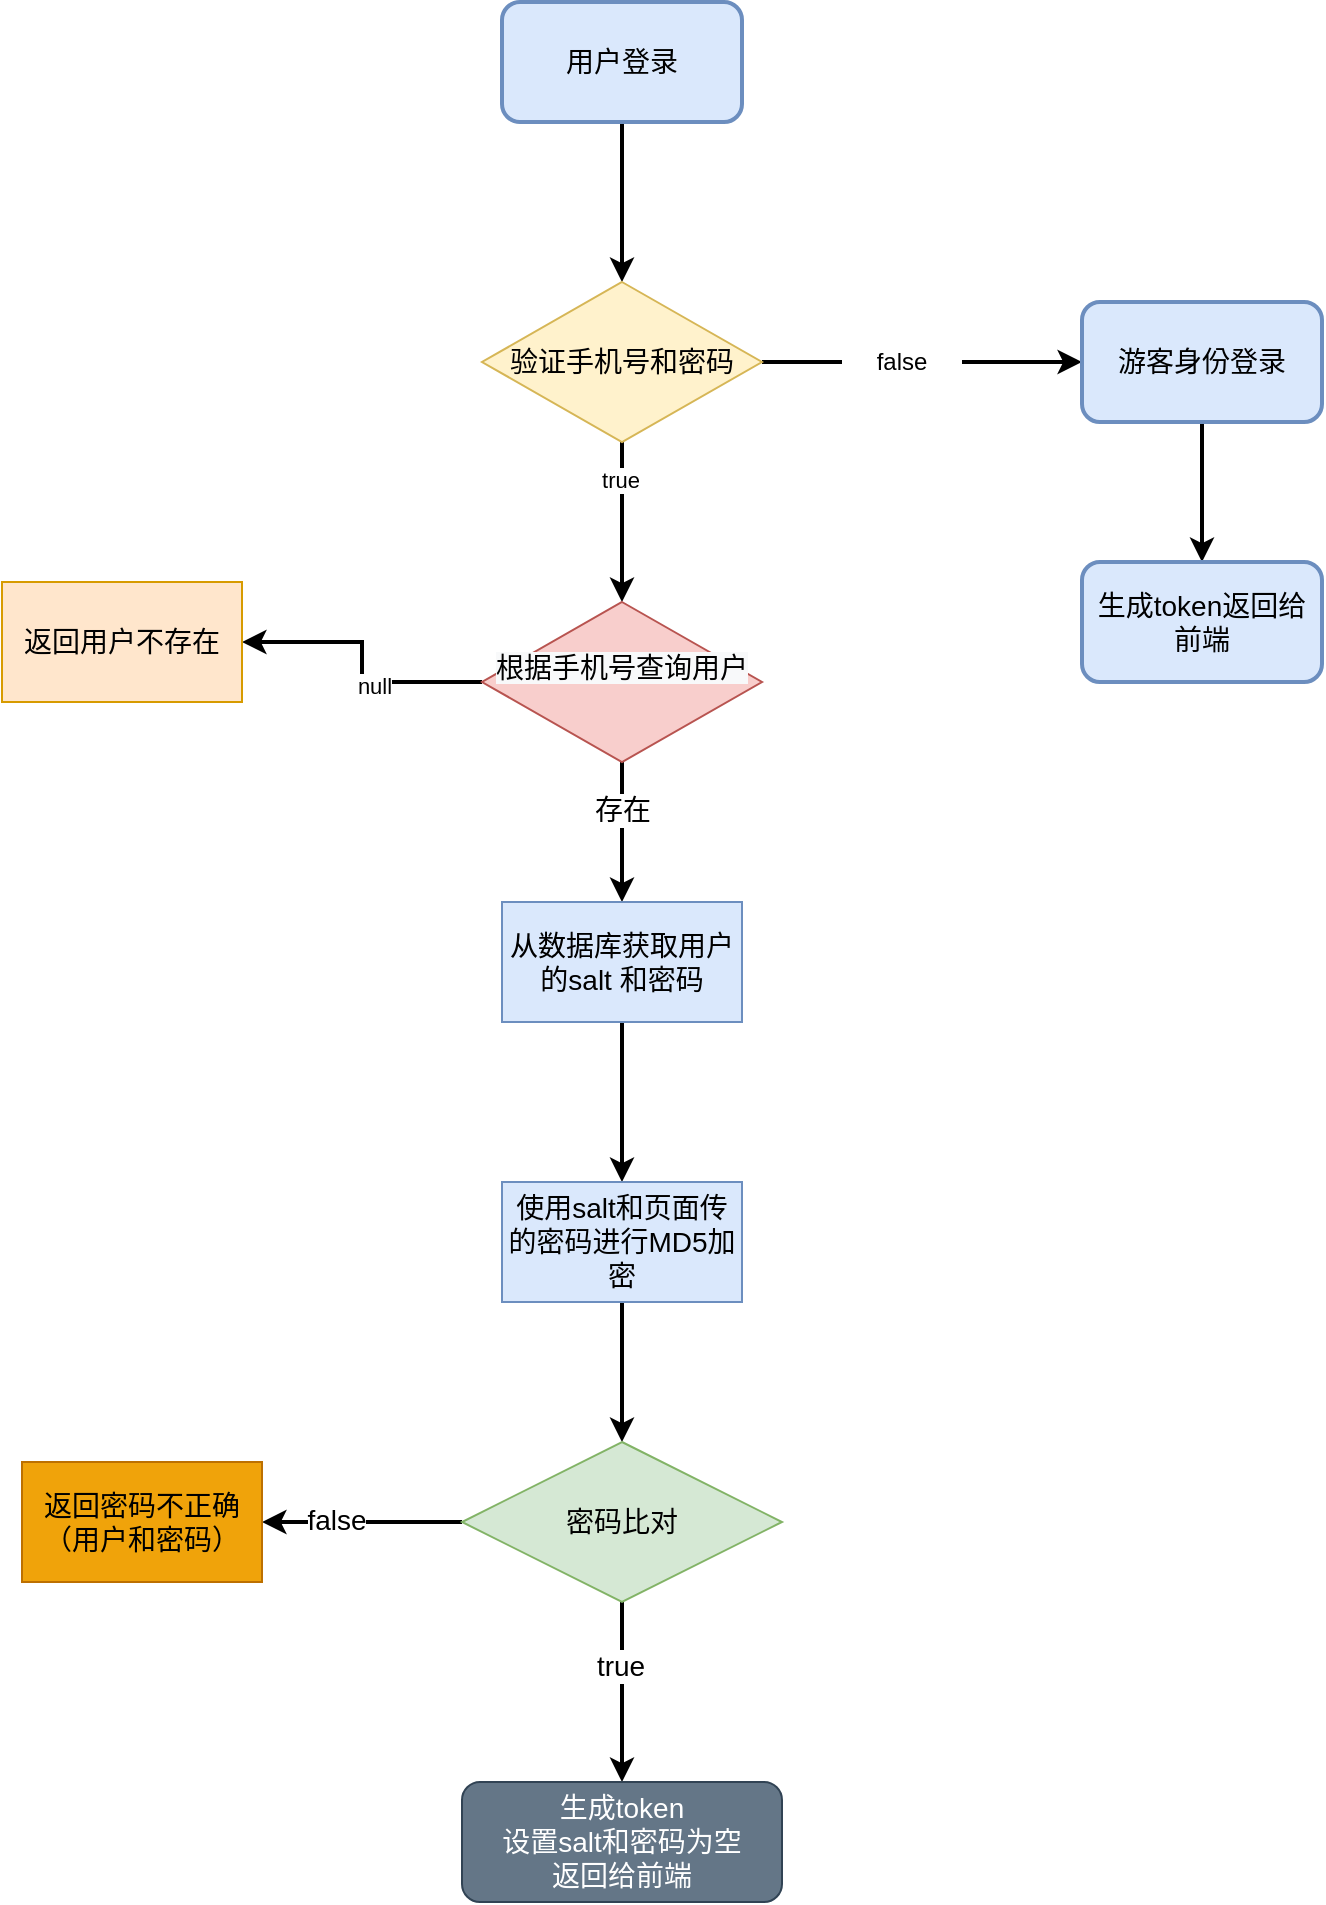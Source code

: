 <mxfile version="20.0.1" type="github">
  <diagram id="GNmUOovBcOgg2i-mpCEL" name="第 1 页">
    <mxGraphModel dx="1038" dy="615" grid="1" gridSize="10" guides="1" tooltips="1" connect="1" arrows="1" fold="1" page="1" pageScale="1" pageWidth="827" pageHeight="1169" math="0" shadow="0">
      <root>
        <mxCell id="0" />
        <mxCell id="1" parent="0" />
        <mxCell id="X8viqPo1UiMnWG_u_1NP-6" value="" style="edgeStyle=orthogonalEdgeStyle;rounded=0;orthogonalLoop=1;jettySize=auto;html=1;strokeWidth=2;" edge="1" parent="1" source="X8viqPo1UiMnWG_u_1NP-1">
          <mxGeometry relative="1" as="geometry">
            <mxPoint x="400" y="270" as="targetPoint" />
          </mxGeometry>
        </mxCell>
        <mxCell id="X8viqPo1UiMnWG_u_1NP-1" value="用户登录" style="rounded=1;whiteSpace=wrap;html=1;strokeWidth=2;fontSize=14;fillColor=#dae8fc;strokeColor=#6c8ebf;" vertex="1" parent="1">
          <mxGeometry x="340" y="130" width="120" height="60" as="geometry" />
        </mxCell>
        <mxCell id="X8viqPo1UiMnWG_u_1NP-8" value="" style="edgeStyle=orthogonalEdgeStyle;rounded=0;orthogonalLoop=1;jettySize=auto;html=1;strokeWidth=2;startArrow=none;" edge="1" parent="1" source="X8viqPo1UiMnWG_u_1NP-9" target="X8viqPo1UiMnWG_u_1NP-7">
          <mxGeometry relative="1" as="geometry">
            <Array as="points">
              <mxPoint x="620" y="310" />
              <mxPoint x="620" y="310" />
            </Array>
          </mxGeometry>
        </mxCell>
        <mxCell id="X8viqPo1UiMnWG_u_1NP-12" value="" style="edgeStyle=orthogonalEdgeStyle;rounded=0;orthogonalLoop=1;jettySize=auto;html=1;strokeWidth=2;entryX=0.5;entryY=0;entryDx=0;entryDy=0;exitX=0.5;exitY=1;exitDx=0;exitDy=0;" edge="1" parent="1" source="X8viqPo1UiMnWG_u_1NP-35" target="X8viqPo1UiMnWG_u_1NP-14">
          <mxGeometry relative="1" as="geometry">
            <mxPoint x="400" y="330" as="sourcePoint" />
            <mxPoint x="400" y="410" as="targetPoint" />
            <Array as="points">
              <mxPoint x="400" y="340" />
            </Array>
          </mxGeometry>
        </mxCell>
        <mxCell id="X8viqPo1UiMnWG_u_1NP-13" value="true" style="edgeLabel;html=1;align=center;verticalAlign=middle;resizable=0;points=[];" vertex="1" connectable="0" parent="X8viqPo1UiMnWG_u_1NP-12">
          <mxGeometry x="-0.235" y="-1" relative="1" as="geometry">
            <mxPoint as="offset" />
          </mxGeometry>
        </mxCell>
        <mxCell id="X8viqPo1UiMnWG_u_1NP-34" value="" style="edgeStyle=orthogonalEdgeStyle;rounded=0;orthogonalLoop=1;jettySize=auto;html=1;fontFamily=Helvetica;fontSize=14;fontColor=default;strokeWidth=2;" edge="1" parent="1" source="X8viqPo1UiMnWG_u_1NP-7" target="X8viqPo1UiMnWG_u_1NP-33">
          <mxGeometry relative="1" as="geometry" />
        </mxCell>
        <mxCell id="X8viqPo1UiMnWG_u_1NP-7" value="游客身份登录" style="rounded=1;whiteSpace=wrap;html=1;strokeWidth=2;fontSize=14;fillColor=#dae8fc;strokeColor=#6c8ebf;" vertex="1" parent="1">
          <mxGeometry x="630" y="280" width="120" height="60" as="geometry" />
        </mxCell>
        <mxCell id="X8viqPo1UiMnWG_u_1NP-9" value="false" style="text;html=1;strokeColor=none;fillColor=none;align=center;verticalAlign=middle;whiteSpace=wrap;rounded=0;" vertex="1" parent="1">
          <mxGeometry x="510" y="295" width="60" height="30" as="geometry" />
        </mxCell>
        <mxCell id="X8viqPo1UiMnWG_u_1NP-10" value="" style="edgeStyle=orthogonalEdgeStyle;rounded=0;orthogonalLoop=1;jettySize=auto;html=1;strokeWidth=2;endArrow=none;exitX=1;exitY=0.5;exitDx=0;exitDy=0;" edge="1" parent="1" source="X8viqPo1UiMnWG_u_1NP-35" target="X8viqPo1UiMnWG_u_1NP-9">
          <mxGeometry relative="1" as="geometry">
            <mxPoint x="460" y="300" as="sourcePoint" />
            <mxPoint x="620" y="300" as="targetPoint" />
            <Array as="points">
              <mxPoint x="500" y="310" />
              <mxPoint x="500" y="310" />
            </Array>
          </mxGeometry>
        </mxCell>
        <mxCell id="X8viqPo1UiMnWG_u_1NP-17" value="" style="edgeStyle=orthogonalEdgeStyle;rounded=0;orthogonalLoop=1;jettySize=auto;html=1;strokeWidth=2;" edge="1" parent="1" source="X8viqPo1UiMnWG_u_1NP-14" target="X8viqPo1UiMnWG_u_1NP-16">
          <mxGeometry relative="1" as="geometry" />
        </mxCell>
        <mxCell id="X8viqPo1UiMnWG_u_1NP-18" value="null" style="edgeLabel;html=1;align=center;verticalAlign=middle;resizable=0;points=[];" vertex="1" connectable="0" parent="X8viqPo1UiMnWG_u_1NP-17">
          <mxGeometry x="-0.23" y="2" relative="1" as="geometry">
            <mxPoint as="offset" />
          </mxGeometry>
        </mxCell>
        <mxCell id="X8viqPo1UiMnWG_u_1NP-20" value="" style="edgeStyle=orthogonalEdgeStyle;rounded=0;orthogonalLoop=1;jettySize=auto;html=1;fontSize=14;strokeWidth=2;" edge="1" parent="1" source="X8viqPo1UiMnWG_u_1NP-14">
          <mxGeometry relative="1" as="geometry">
            <mxPoint x="400" y="580" as="targetPoint" />
          </mxGeometry>
        </mxCell>
        <mxCell id="X8viqPo1UiMnWG_u_1NP-21" value="存在" style="edgeLabel;html=1;align=center;verticalAlign=middle;resizable=0;points=[];fontSize=14;" vertex="1" connectable="0" parent="X8viqPo1UiMnWG_u_1NP-20">
          <mxGeometry x="-0.316" relative="1" as="geometry">
            <mxPoint as="offset" />
          </mxGeometry>
        </mxCell>
        <mxCell id="X8viqPo1UiMnWG_u_1NP-14" value="&#xa;&lt;span style=&quot;color: rgb(0, 0, 0); font-family: Helvetica; font-size: 14px; font-style: normal; font-variant-ligatures: normal; font-variant-caps: normal; font-weight: 400; letter-spacing: normal; orphans: 2; text-align: center; text-indent: 0px; text-transform: none; widows: 2; word-spacing: 0px; -webkit-text-stroke-width: 0px; background-color: rgb(248, 249, 250); text-decoration-thickness: initial; text-decoration-style: initial; text-decoration-color: initial; float: none; display: inline !important;&quot;&gt;根据手机号查询用户&lt;/span&gt;&#xa;&#xa;" style="rhombus;whiteSpace=wrap;html=1;fillColor=#f8cecc;strokeColor=#b85450;" vertex="1" parent="1">
          <mxGeometry x="330" y="430" width="140" height="80" as="geometry" />
        </mxCell>
        <mxCell id="X8viqPo1UiMnWG_u_1NP-16" value="返回用户不存在" style="whiteSpace=wrap;html=1;fillColor=#ffe6cc;strokeColor=#d79b00;fontSize=14;" vertex="1" parent="1">
          <mxGeometry x="90" y="420" width="120" height="60" as="geometry" />
        </mxCell>
        <mxCell id="X8viqPo1UiMnWG_u_1NP-24" value="" style="edgeStyle=orthogonalEdgeStyle;rounded=0;orthogonalLoop=1;jettySize=auto;html=1;fontFamily=Helvetica;fontSize=14;fontColor=default;strokeWidth=2;" edge="1" parent="1" source="X8viqPo1UiMnWG_u_1NP-22" target="X8viqPo1UiMnWG_u_1NP-23">
          <mxGeometry relative="1" as="geometry" />
        </mxCell>
        <mxCell id="X8viqPo1UiMnWG_u_1NP-22" value="从数据库获取用户的salt 和密码" style="whiteSpace=wrap;html=1;fillColor=#dae8fc;strokeColor=#6c8ebf;fontSize=14;" vertex="1" parent="1">
          <mxGeometry x="340" y="580" width="120" height="60" as="geometry" />
        </mxCell>
        <mxCell id="X8viqPo1UiMnWG_u_1NP-26" value="" style="edgeStyle=orthogonalEdgeStyle;rounded=0;orthogonalLoop=1;jettySize=auto;html=1;fontFamily=Helvetica;fontSize=14;fontColor=default;strokeWidth=2;" edge="1" parent="1" source="X8viqPo1UiMnWG_u_1NP-23" target="X8viqPo1UiMnWG_u_1NP-25">
          <mxGeometry relative="1" as="geometry" />
        </mxCell>
        <mxCell id="X8viqPo1UiMnWG_u_1NP-23" value="使用salt和页面传的密码进行MD5加密" style="whiteSpace=wrap;html=1;fillColor=#dae8fc;strokeColor=#6c8ebf;fontSize=14;" vertex="1" parent="1">
          <mxGeometry x="340" y="720" width="120" height="60" as="geometry" />
        </mxCell>
        <mxCell id="X8viqPo1UiMnWG_u_1NP-28" value="" style="edgeStyle=orthogonalEdgeStyle;rounded=0;orthogonalLoop=1;jettySize=auto;html=1;fontFamily=Helvetica;fontSize=14;fontColor=default;strokeWidth=2;" edge="1" parent="1" source="X8viqPo1UiMnWG_u_1NP-25" target="X8viqPo1UiMnWG_u_1NP-27">
          <mxGeometry relative="1" as="geometry" />
        </mxCell>
        <mxCell id="X8viqPo1UiMnWG_u_1NP-29" value="false" style="edgeLabel;html=1;align=center;verticalAlign=middle;resizable=0;points=[];fontSize=14;fontFamily=Helvetica;fontColor=default;" vertex="1" connectable="0" parent="X8viqPo1UiMnWG_u_1NP-28">
          <mxGeometry x="0.264" y="-1" relative="1" as="geometry">
            <mxPoint as="offset" />
          </mxGeometry>
        </mxCell>
        <mxCell id="X8viqPo1UiMnWG_u_1NP-31" value="" style="edgeStyle=orthogonalEdgeStyle;rounded=0;orthogonalLoop=1;jettySize=auto;html=1;fontFamily=Helvetica;fontSize=14;fontColor=default;strokeWidth=2;" edge="1" parent="1" source="X8viqPo1UiMnWG_u_1NP-25" target="X8viqPo1UiMnWG_u_1NP-30">
          <mxGeometry relative="1" as="geometry" />
        </mxCell>
        <mxCell id="X8viqPo1UiMnWG_u_1NP-32" value="true" style="edgeLabel;html=1;align=center;verticalAlign=middle;resizable=0;points=[];fontSize=14;fontFamily=Helvetica;fontColor=default;" vertex="1" connectable="0" parent="X8viqPo1UiMnWG_u_1NP-31">
          <mxGeometry x="-0.284" y="-1" relative="1" as="geometry">
            <mxPoint as="offset" />
          </mxGeometry>
        </mxCell>
        <mxCell id="X8viqPo1UiMnWG_u_1NP-25" value="密码比对" style="rhombus;whiteSpace=wrap;html=1;fontSize=14;fillColor=#d5e8d4;strokeColor=#82b366;" vertex="1" parent="1">
          <mxGeometry x="320" y="850" width="160" height="80" as="geometry" />
        </mxCell>
        <mxCell id="X8viqPo1UiMnWG_u_1NP-27" value="返回密码不正确&lt;br&gt;（用户和密码）" style="whiteSpace=wrap;html=1;fontSize=14;fillColor=#f0a30a;strokeColor=#BD7000;fontColor=#000000;" vertex="1" parent="1">
          <mxGeometry x="100" y="860" width="120" height="60" as="geometry" />
        </mxCell>
        <mxCell id="X8viqPo1UiMnWG_u_1NP-30" value="生成token&lt;br&gt;设置salt和密码为空&lt;br&gt;返回给前端" style="rounded=1;whiteSpace=wrap;html=1;fontSize=14;fillColor=#647687;strokeColor=#314354;fontColor=#ffffff;" vertex="1" parent="1">
          <mxGeometry x="320" y="1020" width="160" height="60" as="geometry" />
        </mxCell>
        <mxCell id="X8viqPo1UiMnWG_u_1NP-33" value="生成token返回给前端" style="rounded=1;whiteSpace=wrap;html=1;strokeWidth=2;fontSize=14;fillColor=#dae8fc;strokeColor=#6c8ebf;" vertex="1" parent="1">
          <mxGeometry x="630" y="410" width="120" height="60" as="geometry" />
        </mxCell>
        <mxCell id="X8viqPo1UiMnWG_u_1NP-35" value="&lt;span style=&quot;font-size: 14px;&quot;&gt;验证手机号和密码&lt;/span&gt;" style="rhombus;whiteSpace=wrap;html=1;fillColor=#fff2cc;strokeColor=#d6b656;" vertex="1" parent="1">
          <mxGeometry x="330" y="270" width="140" height="80" as="geometry" />
        </mxCell>
      </root>
    </mxGraphModel>
  </diagram>
</mxfile>
